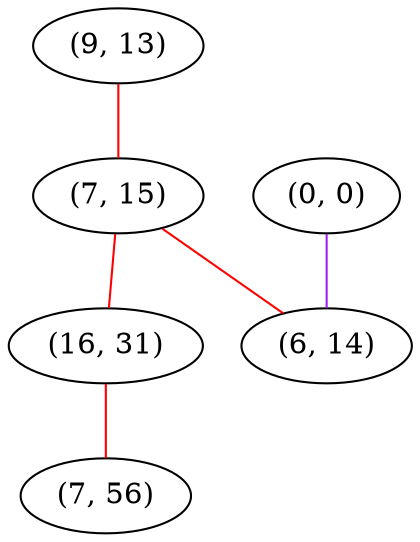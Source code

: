 graph "" {
"(9, 13)";
"(0, 0)";
"(7, 15)";
"(16, 31)";
"(7, 56)";
"(6, 14)";
"(9, 13)" -- "(7, 15)"  [color=red, key=0, weight=1];
"(0, 0)" -- "(6, 14)"  [color=purple, key=0, weight=4];
"(7, 15)" -- "(16, 31)"  [color=red, key=0, weight=1];
"(7, 15)" -- "(6, 14)"  [color=red, key=0, weight=1];
"(16, 31)" -- "(7, 56)"  [color=red, key=0, weight=1];
}
